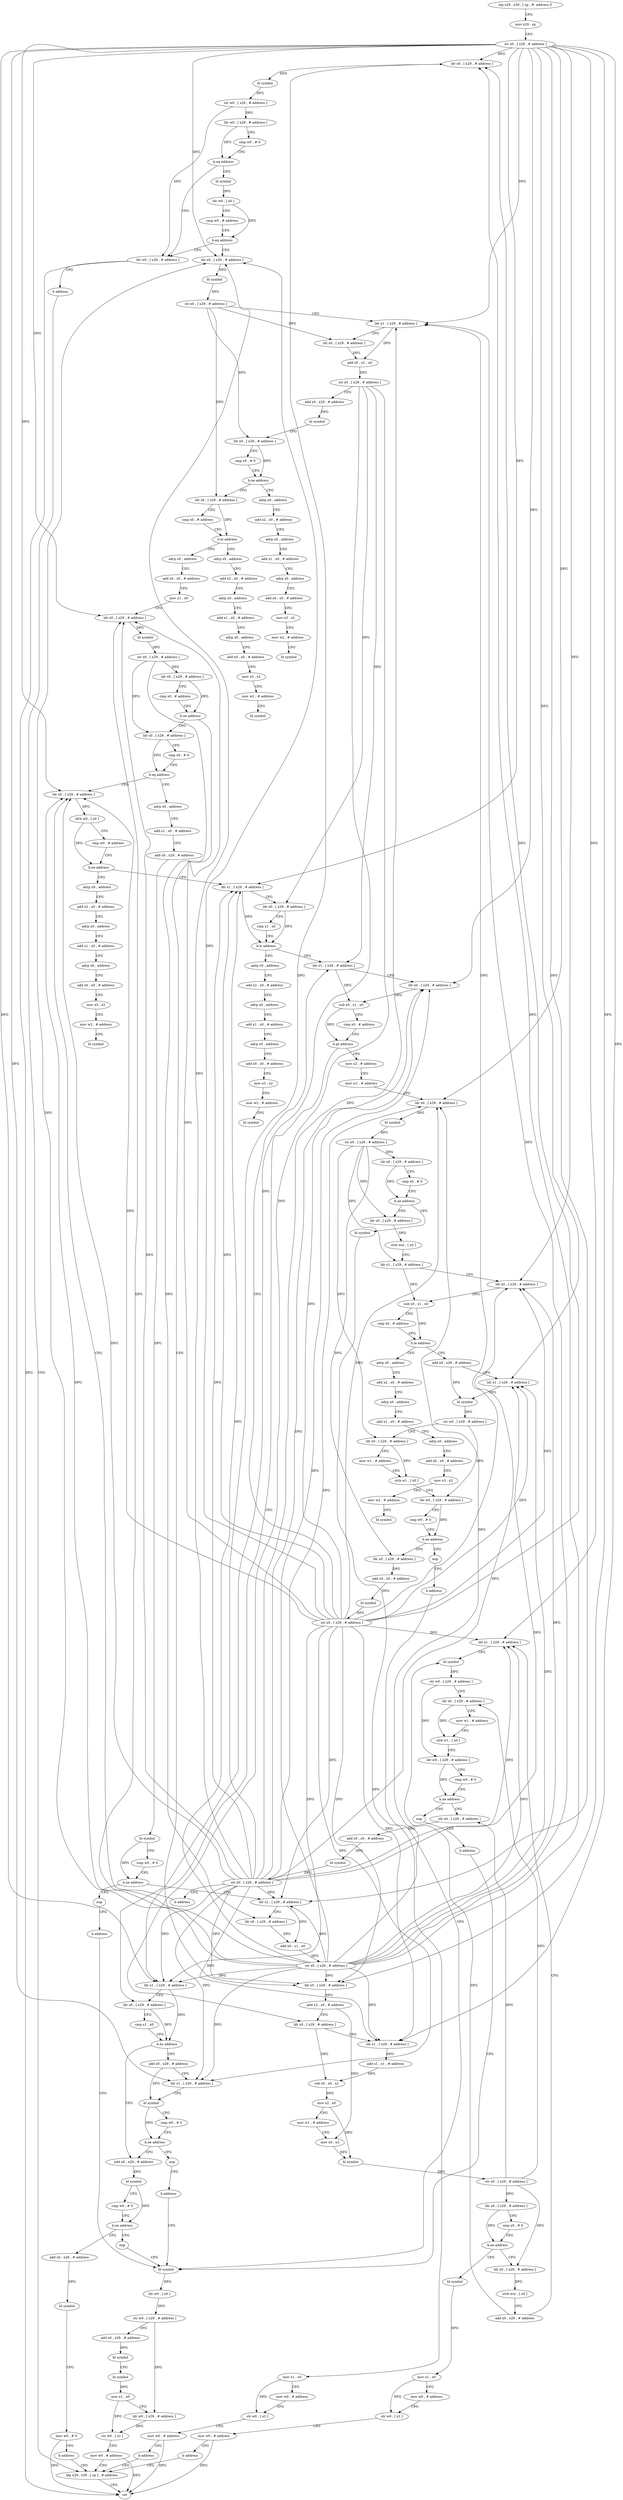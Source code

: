 digraph "func" {
"4521768" [label = "stp x29 , x30 , [ sp , #- address ]!" ]
"4521772" [label = "mov x29 , sp" ]
"4521776" [label = "str x0 , [ x29 , # address ]" ]
"4521780" [label = "ldr x0 , [ x29 , # address ]" ]
"4521784" [label = "bl symbol" ]
"4521788" [label = "str w0 , [ x29 , # address ]" ]
"4521792" [label = "ldr w0 , [ x29 , # address ]" ]
"4521796" [label = "cmp w0 , # 0" ]
"4521800" [label = "b.eq address" ]
"4521820" [label = "ldr w0 , [ x29 , # address ]" ]
"4521804" [label = "bl symbol" ]
"4521824" [label = "b address" ]
"4522640" [label = "ldp x29 , x30 , [ sp ] , # address" ]
"4521808" [label = "ldr w0 , [ x0 ]" ]
"4521812" [label = "cmp w0 , # address" ]
"4521816" [label = "b.eq address" ]
"4521828" [label = "ldr x0 , [ x29 , # address ]" ]
"4522644" [label = "ret" ]
"4521832" [label = "bl symbol" ]
"4521836" [label = "str x0 , [ x29 , # address ]" ]
"4521840" [label = "ldr x1 , [ x29 , # address ]" ]
"4521844" [label = "ldr x0 , [ x29 , # address ]" ]
"4521848" [label = "add x0 , x1 , x0" ]
"4521852" [label = "str x0 , [ x29 , # address ]" ]
"4521856" [label = "add x0 , x29 , # address" ]
"4521860" [label = "bl symbol" ]
"4521864" [label = "ldr x0 , [ x29 , # address ]" ]
"4521868" [label = "cmp x0 , # 0" ]
"4521872" [label = "b.ne address" ]
"4521912" [label = "ldr x0 , [ x29 , # address ]" ]
"4521876" [label = "adrp x0 , address" ]
"4521916" [label = "cmp x0 , # address" ]
"4521920" [label = "b.hi address" ]
"4521960" [label = "adrp x0 , address" ]
"4521924" [label = "adrp x0 , address" ]
"4521880" [label = "add x2 , x0 , # address" ]
"4521884" [label = "adrp x0 , address" ]
"4521888" [label = "add x1 , x0 , # address" ]
"4521892" [label = "adrp x0 , address" ]
"4521896" [label = "add x0 , x0 , # address" ]
"4521900" [label = "mov x3 , x2" ]
"4521904" [label = "mov w2 , # address" ]
"4521908" [label = "bl symbol" ]
"4521964" [label = "add x0 , x0 , # address" ]
"4521968" [label = "mov x1 , x0" ]
"4521972" [label = "ldr x0 , [ x29 , # address ]" ]
"4521976" [label = "bl symbol" ]
"4521980" [label = "str x0 , [ x29 , # address ]" ]
"4521984" [label = "ldr x0 , [ x29 , # address ]" ]
"4521988" [label = "cmp x0 , # address" ]
"4521992" [label = "b.ne address" ]
"4522144" [label = "ldr x0 , [ x29 , # address ]" ]
"4521996" [label = "ldr x0 , [ x29 , # address ]" ]
"4521928" [label = "add x2 , x0 , # address" ]
"4521932" [label = "adrp x0 , address" ]
"4521936" [label = "add x1 , x0 , # address" ]
"4521940" [label = "adrp x0 , address" ]
"4521944" [label = "add x0 , x0 , # address" ]
"4521948" [label = "mov x3 , x2" ]
"4521952" [label = "mov w2 , # address" ]
"4521956" [label = "bl symbol" ]
"4522148" [label = "cmp x0 , # 0" ]
"4522152" [label = "b.eq address" ]
"4522196" [label = "ldr x0 , [ x29 , # address ]" ]
"4522156" [label = "adrp x0 , address" ]
"4522000" [label = "add x3 , x0 , # address" ]
"4522004" [label = "ldr x0 , [ x29 , # address ]" ]
"4522008" [label = "ldr x1 , [ x29 , # address ]" ]
"4522012" [label = "add x1 , x1 , # address" ]
"4522016" [label = "sub x0 , x0 , x1" ]
"4522020" [label = "mov x2 , x0" ]
"4522024" [label = "mov w1 , # address" ]
"4522028" [label = "mov x0 , x3" ]
"4522032" [label = "bl symbol" ]
"4522036" [label = "str x0 , [ x29 , # address ]" ]
"4522040" [label = "ldr x0 , [ x29 , # address ]" ]
"4522044" [label = "cmp x0 , # 0" ]
"4522048" [label = "b.ne address" ]
"4522076" [label = "ldr x0 , [ x29 , # address ]" ]
"4522052" [label = "bl symbol" ]
"4522200" [label = "ldrb w0 , [ x0 ]" ]
"4522204" [label = "cmp w0 , # address" ]
"4522208" [label = "b.ne address" ]
"4522248" [label = "ldr x1 , [ x29 , # address ]" ]
"4522212" [label = "adrp x0 , address" ]
"4522160" [label = "add x1 , x0 , # address" ]
"4522164" [label = "add x0 , x29 , # address" ]
"4522168" [label = "bl symbol" ]
"4522172" [label = "cmp w0 , # 0" ]
"4522176" [label = "b.ne address" ]
"4522572" [label = "nop" ]
"4522180" [label = "ldr x1 , [ x29 , # address ]" ]
"4522080" [label = "strb wzr , [ x0 ]" ]
"4522084" [label = "add x0 , x29 , # address" ]
"4522088" [label = "ldr x1 , [ x29 , # address ]" ]
"4522092" [label = "bl symbol" ]
"4522096" [label = "str w0 , [ x29 , # address ]" ]
"4522100" [label = "ldr x0 , [ x29 , # address ]" ]
"4522104" [label = "mov w1 , # address" ]
"4522108" [label = "strb w1 , [ x0 ]" ]
"4522112" [label = "ldr w0 , [ x29 , # address ]" ]
"4522116" [label = "cmp w0 , # 0" ]
"4522120" [label = "b.ne address" ]
"4522564" [label = "nop" ]
"4522124" [label = "ldr x0 , [ x29 , # address ]" ]
"4522056" [label = "mov x1 , x0" ]
"4522060" [label = "mov w0 , # address" ]
"4522064" [label = "str w0 , [ x1 ]" ]
"4522068" [label = "mov w0 , # address" ]
"4522072" [label = "b address" ]
"4522252" [label = "ldr x0 , [ x29 , # address ]" ]
"4522256" [label = "cmp x1 , x0" ]
"4522260" [label = "b.ls address" ]
"4522476" [label = "ldr x1 , [ x29 , # address ]" ]
"4522264" [label = "adrp x0 , address" ]
"4522216" [label = "add x2 , x0 , # address" ]
"4522220" [label = "adrp x0 , address" ]
"4522224" [label = "add x1 , x0 , # address" ]
"4522228" [label = "adrp x0 , address" ]
"4522232" [label = "add x0 , x0 , # address" ]
"4522236" [label = "mov x3 , x2" ]
"4522240" [label = "mov w2 , # address" ]
"4522244" [label = "bl symbol" ]
"4522576" [label = "b address" ]
"4522600" [label = "bl symbol" ]
"4522184" [label = "ldr x0 , [ x29 , # address ]" ]
"4522188" [label = "add x0 , x1 , x0" ]
"4522192" [label = "str x0 , [ x29 , # address ]" ]
"4522568" [label = "b address" ]
"4522128" [label = "add x0 , x0 , # address" ]
"4522132" [label = "bl symbol" ]
"4522136" [label = "str x0 , [ x29 , # address ]" ]
"4522140" [label = "b address" ]
"4522480" [label = "ldr x0 , [ x29 , # address ]" ]
"4522484" [label = "sub x0 , x1 , x0" ]
"4522488" [label = "cmp x0 , # address" ]
"4522492" [label = "b.gt address" ]
"4522300" [label = "mov x2 , # address" ]
"4522496" [label = "ldr x1 , [ x29 , # address ]" ]
"4522268" [label = "add x2 , x0 , # address" ]
"4522272" [label = "adrp x0 , address" ]
"4522276" [label = "add x1 , x0 , # address" ]
"4522280" [label = "adrp x0 , address" ]
"4522284" [label = "add x0 , x0 , # address" ]
"4522288" [label = "mov x3 , x2" ]
"4522292" [label = "mov w2 , # address" ]
"4522296" [label = "bl symbol" ]
"4522604" [label = "ldr w0 , [ x0 ]" ]
"4522608" [label = "str w0 , [ x29 , # address ]" ]
"4522612" [label = "add x0 , x29 , # address" ]
"4522616" [label = "bl symbol" ]
"4522620" [label = "bl symbol" ]
"4522624" [label = "mov x1 , x0" ]
"4522628" [label = "ldr w0 , [ x29 , # address ]" ]
"4522632" [label = "str w0 , [ x1 ]" ]
"4522636" [label = "mov w0 , # address" ]
"4522304" [label = "mov w1 , # address" ]
"4522308" [label = "ldr x0 , [ x29 , # address ]" ]
"4522312" [label = "bl symbol" ]
"4522316" [label = "str x0 , [ x29 , # address ]" ]
"4522320" [label = "ldr x0 , [ x29 , # address ]" ]
"4522324" [label = "cmp x0 , # 0" ]
"4522328" [label = "b.ne address" ]
"4522356" [label = "ldr x0 , [ x29 , # address ]" ]
"4522332" [label = "bl symbol" ]
"4522500" [label = "ldr x0 , [ x29 , # address ]" ]
"4522504" [label = "cmp x1 , x0" ]
"4522508" [label = "b.hs address" ]
"4522532" [label = "add x0 , x29 , # address" ]
"4522512" [label = "add x0 , x29 , # address" ]
"4522360" [label = "strb wzr , [ x0 ]" ]
"4522364" [label = "ldr x1 , [ x29 , # address ]" ]
"4522368" [label = "ldr x0 , [ x29 , # address ]" ]
"4522372" [label = "sub x0 , x1 , x0" ]
"4522376" [label = "cmp x0 , # address" ]
"4522380" [label = "b.le address" ]
"4522420" [label = "add x0 , x29 , # address" ]
"4522384" [label = "adrp x0 , address" ]
"4522336" [label = "mov x1 , x0" ]
"4522340" [label = "mov w0 , # address" ]
"4522344" [label = "str w0 , [ x1 ]" ]
"4522348" [label = "mov w0 , # address" ]
"4522352" [label = "b address" ]
"4522536" [label = "bl symbol" ]
"4522540" [label = "cmp w0 , # 0" ]
"4522544" [label = "b.ne address" ]
"4522596" [label = "nop" ]
"4522548" [label = "add x0 , x29 , # address" ]
"4522516" [label = "ldr x1 , [ x29 , # address ]" ]
"4522520" [label = "bl symbol" ]
"4522524" [label = "cmp w0 , # 0" ]
"4522528" [label = "b.ne address" ]
"4522588" [label = "nop" ]
"4522424" [label = "ldr x1 , [ x29 , # address ]" ]
"4522428" [label = "bl symbol" ]
"4522432" [label = "str w0 , [ x29 , # address ]" ]
"4522436" [label = "ldr x0 , [ x29 , # address ]" ]
"4522440" [label = "mov w1 , # address" ]
"4522444" [label = "strb w1 , [ x0 ]" ]
"4522448" [label = "ldr w0 , [ x29 , # address ]" ]
"4522452" [label = "cmp w0 , # 0" ]
"4522456" [label = "b.ne address" ]
"4522580" [label = "nop" ]
"4522460" [label = "ldr x0 , [ x29 , # address ]" ]
"4522388" [label = "add x2 , x0 , # address" ]
"4522392" [label = "adrp x0 , address" ]
"4522396" [label = "add x1 , x0 , # address" ]
"4522400" [label = "adrp x0 , address" ]
"4522404" [label = "add x0 , x0 , # address" ]
"4522408" [label = "mov x3 , x2" ]
"4522412" [label = "mov w2 , # address" ]
"4522416" [label = "bl symbol" ]
"4522552" [label = "bl symbol" ]
"4522556" [label = "mov w0 , # 0" ]
"4522560" [label = "b address" ]
"4522592" [label = "b address" ]
"4522584" [label = "b address" ]
"4522464" [label = "add x0 , x0 , # address" ]
"4522468" [label = "bl symbol" ]
"4522472" [label = "str x0 , [ x29 , # address ]" ]
"4521768" -> "4521772" [ label = "CFG" ]
"4521772" -> "4521776" [ label = "CFG" ]
"4521776" -> "4521780" [ label = "DFG" ]
"4521776" -> "4521828" [ label = "DFG" ]
"4521776" -> "4521840" [ label = "DFG" ]
"4521776" -> "4521972" [ label = "DFG" ]
"4521776" -> "4521996" [ label = "DFG" ]
"4521776" -> "4522008" [ label = "DFG" ]
"4521776" -> "4522196" [ label = "DFG" ]
"4521776" -> "4522088" [ label = "DFG" ]
"4521776" -> "4522248" [ label = "DFG" ]
"4521776" -> "4522180" [ label = "DFG" ]
"4521776" -> "4522480" [ label = "DFG" ]
"4521776" -> "4522308" [ label = "DFG" ]
"4521776" -> "4522496" [ label = "DFG" ]
"4521776" -> "4522368" [ label = "DFG" ]
"4521776" -> "4522516" [ label = "DFG" ]
"4521776" -> "4522424" [ label = "DFG" ]
"4521780" -> "4521784" [ label = "DFG" ]
"4521784" -> "4521788" [ label = "DFG" ]
"4521788" -> "4521792" [ label = "DFG" ]
"4521788" -> "4521820" [ label = "DFG" ]
"4521792" -> "4521796" [ label = "CFG" ]
"4521792" -> "4521800" [ label = "DFG" ]
"4521796" -> "4521800" [ label = "CFG" ]
"4521800" -> "4521820" [ label = "CFG" ]
"4521800" -> "4521804" [ label = "CFG" ]
"4521820" -> "4521824" [ label = "CFG" ]
"4521820" -> "4522644" [ label = "DFG" ]
"4521804" -> "4521808" [ label = "DFG" ]
"4521824" -> "4522640" [ label = "CFG" ]
"4522640" -> "4522644" [ label = "CFG" ]
"4521808" -> "4521812" [ label = "CFG" ]
"4521808" -> "4521816" [ label = "DFG" ]
"4521812" -> "4521816" [ label = "CFG" ]
"4521816" -> "4521828" [ label = "CFG" ]
"4521816" -> "4521820" [ label = "CFG" ]
"4521828" -> "4521832" [ label = "DFG" ]
"4521832" -> "4521836" [ label = "DFG" ]
"4521836" -> "4521840" [ label = "CFG" ]
"4521836" -> "4521844" [ label = "DFG" ]
"4521836" -> "4521864" [ label = "DFG" ]
"4521836" -> "4521912" [ label = "DFG" ]
"4521840" -> "4521844" [ label = "CFG" ]
"4521840" -> "4521848" [ label = "DFG" ]
"4521844" -> "4521848" [ label = "DFG" ]
"4521848" -> "4521852" [ label = "DFG" ]
"4521852" -> "4521856" [ label = "CFG" ]
"4521852" -> "4522004" [ label = "DFG" ]
"4521852" -> "4522252" [ label = "DFG" ]
"4521852" -> "4522476" [ label = "DFG" ]
"4521852" -> "4522500" [ label = "DFG" ]
"4521856" -> "4521860" [ label = "DFG" ]
"4521860" -> "4521864" [ label = "CFG" ]
"4521864" -> "4521868" [ label = "CFG" ]
"4521864" -> "4521872" [ label = "DFG" ]
"4521868" -> "4521872" [ label = "CFG" ]
"4521872" -> "4521912" [ label = "CFG" ]
"4521872" -> "4521876" [ label = "CFG" ]
"4521912" -> "4521916" [ label = "CFG" ]
"4521912" -> "4521920" [ label = "DFG" ]
"4521876" -> "4521880" [ label = "CFG" ]
"4521916" -> "4521920" [ label = "CFG" ]
"4521920" -> "4521960" [ label = "CFG" ]
"4521920" -> "4521924" [ label = "CFG" ]
"4521960" -> "4521964" [ label = "CFG" ]
"4521924" -> "4521928" [ label = "CFG" ]
"4521880" -> "4521884" [ label = "CFG" ]
"4521884" -> "4521888" [ label = "CFG" ]
"4521888" -> "4521892" [ label = "CFG" ]
"4521892" -> "4521896" [ label = "CFG" ]
"4521896" -> "4521900" [ label = "CFG" ]
"4521900" -> "4521904" [ label = "CFG" ]
"4521904" -> "4521908" [ label = "CFG" ]
"4521964" -> "4521968" [ label = "CFG" ]
"4521968" -> "4521972" [ label = "CFG" ]
"4521972" -> "4521976" [ label = "DFG" ]
"4521976" -> "4521980" [ label = "DFG" ]
"4521980" -> "4521984" [ label = "DFG" ]
"4521980" -> "4522144" [ label = "DFG" ]
"4521980" -> "4522184" [ label = "DFG" ]
"4521984" -> "4521988" [ label = "CFG" ]
"4521984" -> "4521992" [ label = "DFG" ]
"4521988" -> "4521992" [ label = "CFG" ]
"4521992" -> "4522144" [ label = "CFG" ]
"4521992" -> "4521996" [ label = "CFG" ]
"4522144" -> "4522148" [ label = "CFG" ]
"4522144" -> "4522152" [ label = "DFG" ]
"4521996" -> "4522000" [ label = "DFG" ]
"4521928" -> "4521932" [ label = "CFG" ]
"4521932" -> "4521936" [ label = "CFG" ]
"4521936" -> "4521940" [ label = "CFG" ]
"4521940" -> "4521944" [ label = "CFG" ]
"4521944" -> "4521948" [ label = "CFG" ]
"4521948" -> "4521952" [ label = "CFG" ]
"4521952" -> "4521956" [ label = "CFG" ]
"4522148" -> "4522152" [ label = "CFG" ]
"4522152" -> "4522196" [ label = "CFG" ]
"4522152" -> "4522156" [ label = "CFG" ]
"4522196" -> "4522200" [ label = "DFG" ]
"4522156" -> "4522160" [ label = "CFG" ]
"4522000" -> "4522004" [ label = "CFG" ]
"4522000" -> "4522028" [ label = "DFG" ]
"4522004" -> "4522008" [ label = "CFG" ]
"4522004" -> "4522016" [ label = "DFG" ]
"4522008" -> "4522012" [ label = "DFG" ]
"4522012" -> "4522016" [ label = "DFG" ]
"4522016" -> "4522020" [ label = "DFG" ]
"4522020" -> "4522024" [ label = "CFG" ]
"4522020" -> "4522032" [ label = "DFG" ]
"4522024" -> "4522028" [ label = "CFG" ]
"4522028" -> "4522032" [ label = "DFG" ]
"4522032" -> "4522036" [ label = "DFG" ]
"4522036" -> "4522040" [ label = "DFG" ]
"4522036" -> "4522076" [ label = "DFG" ]
"4522036" -> "4522100" [ label = "DFG" ]
"4522036" -> "4522124" [ label = "DFG" ]
"4522040" -> "4522044" [ label = "CFG" ]
"4522040" -> "4522048" [ label = "DFG" ]
"4522044" -> "4522048" [ label = "CFG" ]
"4522048" -> "4522076" [ label = "CFG" ]
"4522048" -> "4522052" [ label = "CFG" ]
"4522076" -> "4522080" [ label = "DFG" ]
"4522052" -> "4522056" [ label = "DFG" ]
"4522200" -> "4522204" [ label = "CFG" ]
"4522200" -> "4522208" [ label = "DFG" ]
"4522204" -> "4522208" [ label = "CFG" ]
"4522208" -> "4522248" [ label = "CFG" ]
"4522208" -> "4522212" [ label = "CFG" ]
"4522248" -> "4522252" [ label = "CFG" ]
"4522248" -> "4522260" [ label = "DFG" ]
"4522212" -> "4522216" [ label = "CFG" ]
"4522160" -> "4522164" [ label = "CFG" ]
"4522164" -> "4522168" [ label = "DFG" ]
"4522168" -> "4522172" [ label = "CFG" ]
"4522168" -> "4522176" [ label = "DFG" ]
"4522172" -> "4522176" [ label = "CFG" ]
"4522176" -> "4522572" [ label = "CFG" ]
"4522176" -> "4522180" [ label = "CFG" ]
"4522572" -> "4522576" [ label = "CFG" ]
"4522180" -> "4522184" [ label = "CFG" ]
"4522180" -> "4522188" [ label = "DFG" ]
"4522080" -> "4522084" [ label = "CFG" ]
"4522084" -> "4522088" [ label = "CFG" ]
"4522084" -> "4522092" [ label = "DFG" ]
"4522088" -> "4522092" [ label = "CFG" ]
"4522092" -> "4522096" [ label = "DFG" ]
"4522096" -> "4522100" [ label = "CFG" ]
"4522096" -> "4522112" [ label = "DFG" ]
"4522100" -> "4522104" [ label = "CFG" ]
"4522100" -> "4522108" [ label = "DFG" ]
"4522104" -> "4522108" [ label = "CFG" ]
"4522108" -> "4522112" [ label = "CFG" ]
"4522112" -> "4522116" [ label = "CFG" ]
"4522112" -> "4522120" [ label = "DFG" ]
"4522116" -> "4522120" [ label = "CFG" ]
"4522120" -> "4522564" [ label = "CFG" ]
"4522120" -> "4522124" [ label = "CFG" ]
"4522564" -> "4522568" [ label = "CFG" ]
"4522124" -> "4522128" [ label = "DFG" ]
"4522056" -> "4522060" [ label = "CFG" ]
"4522056" -> "4522064" [ label = "DFG" ]
"4522060" -> "4522064" [ label = "CFG" ]
"4522064" -> "4522068" [ label = "CFG" ]
"4522068" -> "4522072" [ label = "CFG" ]
"4522068" -> "4522644" [ label = "DFG" ]
"4522072" -> "4522640" [ label = "CFG" ]
"4522252" -> "4522256" [ label = "CFG" ]
"4522252" -> "4522260" [ label = "DFG" ]
"4522256" -> "4522260" [ label = "CFG" ]
"4522260" -> "4522476" [ label = "CFG" ]
"4522260" -> "4522264" [ label = "CFG" ]
"4522476" -> "4522480" [ label = "CFG" ]
"4522476" -> "4522484" [ label = "DFG" ]
"4522264" -> "4522268" [ label = "CFG" ]
"4522216" -> "4522220" [ label = "CFG" ]
"4522220" -> "4522224" [ label = "CFG" ]
"4522224" -> "4522228" [ label = "CFG" ]
"4522228" -> "4522232" [ label = "CFG" ]
"4522232" -> "4522236" [ label = "CFG" ]
"4522236" -> "4522240" [ label = "CFG" ]
"4522240" -> "4522244" [ label = "CFG" ]
"4522576" -> "4522600" [ label = "CFG" ]
"4522600" -> "4522604" [ label = "DFG" ]
"4522184" -> "4522188" [ label = "DFG" ]
"4522188" -> "4522192" [ label = "DFG" ]
"4522192" -> "4522196" [ label = "DFG" ]
"4522192" -> "4521780" [ label = "DFG" ]
"4522192" -> "4521828" [ label = "DFG" ]
"4522192" -> "4521840" [ label = "DFG" ]
"4522192" -> "4521972" [ label = "DFG" ]
"4522192" -> "4521996" [ label = "DFG" ]
"4522192" -> "4522008" [ label = "DFG" ]
"4522192" -> "4522088" [ label = "DFG" ]
"4522192" -> "4522248" [ label = "DFG" ]
"4522192" -> "4522180" [ label = "DFG" ]
"4522192" -> "4522480" [ label = "DFG" ]
"4522192" -> "4522308" [ label = "DFG" ]
"4522192" -> "4522496" [ label = "DFG" ]
"4522192" -> "4522368" [ label = "DFG" ]
"4522192" -> "4522516" [ label = "DFG" ]
"4522192" -> "4522424" [ label = "DFG" ]
"4522568" -> "4522600" [ label = "CFG" ]
"4522128" -> "4522132" [ label = "DFG" ]
"4522132" -> "4522136" [ label = "DFG" ]
"4522136" -> "4522140" [ label = "CFG" ]
"4522136" -> "4521780" [ label = "DFG" ]
"4522136" -> "4521828" [ label = "DFG" ]
"4522136" -> "4521840" [ label = "DFG" ]
"4522136" -> "4521972" [ label = "DFG" ]
"4522136" -> "4521996" [ label = "DFG" ]
"4522136" -> "4522008" [ label = "DFG" ]
"4522136" -> "4522196" [ label = "DFG" ]
"4522136" -> "4522088" [ label = "DFG" ]
"4522136" -> "4522248" [ label = "DFG" ]
"4522136" -> "4522180" [ label = "DFG" ]
"4522136" -> "4522480" [ label = "DFG" ]
"4522136" -> "4522308" [ label = "DFG" ]
"4522136" -> "4522496" [ label = "DFG" ]
"4522136" -> "4522368" [ label = "DFG" ]
"4522136" -> "4522516" [ label = "DFG" ]
"4522136" -> "4522424" [ label = "DFG" ]
"4522140" -> "4522196" [ label = "CFG" ]
"4522480" -> "4522484" [ label = "DFG" ]
"4522484" -> "4522488" [ label = "CFG" ]
"4522484" -> "4522492" [ label = "DFG" ]
"4522488" -> "4522492" [ label = "CFG" ]
"4522492" -> "4522300" [ label = "CFG" ]
"4522492" -> "4522496" [ label = "CFG" ]
"4522300" -> "4522304" [ label = "CFG" ]
"4522496" -> "4522500" [ label = "CFG" ]
"4522496" -> "4522508" [ label = "DFG" ]
"4522268" -> "4522272" [ label = "CFG" ]
"4522272" -> "4522276" [ label = "CFG" ]
"4522276" -> "4522280" [ label = "CFG" ]
"4522280" -> "4522284" [ label = "CFG" ]
"4522284" -> "4522288" [ label = "CFG" ]
"4522288" -> "4522292" [ label = "CFG" ]
"4522292" -> "4522296" [ label = "CFG" ]
"4522604" -> "4522608" [ label = "DFG" ]
"4522608" -> "4522612" [ label = "CFG" ]
"4522608" -> "4522628" [ label = "DFG" ]
"4522612" -> "4522616" [ label = "DFG" ]
"4522616" -> "4522620" [ label = "CFG" ]
"4522620" -> "4522624" [ label = "DFG" ]
"4522624" -> "4522628" [ label = "CFG" ]
"4522624" -> "4522632" [ label = "DFG" ]
"4522628" -> "4522632" [ label = "DFG" ]
"4522632" -> "4522636" [ label = "CFG" ]
"4522636" -> "4522640" [ label = "CFG" ]
"4522636" -> "4522644" [ label = "DFG" ]
"4522304" -> "4522308" [ label = "CFG" ]
"4522308" -> "4522312" [ label = "DFG" ]
"4522312" -> "4522316" [ label = "DFG" ]
"4522316" -> "4522320" [ label = "DFG" ]
"4522316" -> "4522356" [ label = "DFG" ]
"4522316" -> "4522364" [ label = "DFG" ]
"4522316" -> "4522436" [ label = "DFG" ]
"4522316" -> "4522460" [ label = "DFG" ]
"4522320" -> "4522324" [ label = "CFG" ]
"4522320" -> "4522328" [ label = "DFG" ]
"4522324" -> "4522328" [ label = "CFG" ]
"4522328" -> "4522356" [ label = "CFG" ]
"4522328" -> "4522332" [ label = "CFG" ]
"4522356" -> "4522360" [ label = "DFG" ]
"4522332" -> "4522336" [ label = "DFG" ]
"4522500" -> "4522504" [ label = "CFG" ]
"4522500" -> "4522508" [ label = "DFG" ]
"4522504" -> "4522508" [ label = "CFG" ]
"4522508" -> "4522532" [ label = "CFG" ]
"4522508" -> "4522512" [ label = "CFG" ]
"4522532" -> "4522536" [ label = "DFG" ]
"4522512" -> "4522516" [ label = "CFG" ]
"4522512" -> "4522520" [ label = "DFG" ]
"4522360" -> "4522364" [ label = "CFG" ]
"4522364" -> "4522368" [ label = "CFG" ]
"4522364" -> "4522372" [ label = "DFG" ]
"4522368" -> "4522372" [ label = "DFG" ]
"4522372" -> "4522376" [ label = "CFG" ]
"4522372" -> "4522380" [ label = "DFG" ]
"4522376" -> "4522380" [ label = "CFG" ]
"4522380" -> "4522420" [ label = "CFG" ]
"4522380" -> "4522384" [ label = "CFG" ]
"4522420" -> "4522424" [ label = "CFG" ]
"4522420" -> "4522428" [ label = "DFG" ]
"4522384" -> "4522388" [ label = "CFG" ]
"4522336" -> "4522340" [ label = "CFG" ]
"4522336" -> "4522344" [ label = "DFG" ]
"4522340" -> "4522344" [ label = "CFG" ]
"4522344" -> "4522348" [ label = "CFG" ]
"4522348" -> "4522352" [ label = "CFG" ]
"4522348" -> "4522644" [ label = "DFG" ]
"4522352" -> "4522640" [ label = "CFG" ]
"4522536" -> "4522540" [ label = "CFG" ]
"4522536" -> "4522544" [ label = "DFG" ]
"4522540" -> "4522544" [ label = "CFG" ]
"4522544" -> "4522596" [ label = "CFG" ]
"4522544" -> "4522548" [ label = "CFG" ]
"4522596" -> "4522600" [ label = "CFG" ]
"4522548" -> "4522552" [ label = "DFG" ]
"4522516" -> "4522520" [ label = "CFG" ]
"4522520" -> "4522524" [ label = "CFG" ]
"4522520" -> "4522528" [ label = "DFG" ]
"4522524" -> "4522528" [ label = "CFG" ]
"4522528" -> "4522588" [ label = "CFG" ]
"4522528" -> "4522532" [ label = "CFG" ]
"4522588" -> "4522592" [ label = "CFG" ]
"4522424" -> "4522428" [ label = "CFG" ]
"4522428" -> "4522432" [ label = "DFG" ]
"4522432" -> "4522436" [ label = "CFG" ]
"4522432" -> "4522448" [ label = "DFG" ]
"4522436" -> "4522440" [ label = "CFG" ]
"4522436" -> "4522444" [ label = "DFG" ]
"4522440" -> "4522444" [ label = "CFG" ]
"4522444" -> "4522448" [ label = "CFG" ]
"4522448" -> "4522452" [ label = "CFG" ]
"4522448" -> "4522456" [ label = "DFG" ]
"4522452" -> "4522456" [ label = "CFG" ]
"4522456" -> "4522580" [ label = "CFG" ]
"4522456" -> "4522460" [ label = "CFG" ]
"4522580" -> "4522584" [ label = "CFG" ]
"4522460" -> "4522464" [ label = "DFG" ]
"4522388" -> "4522392" [ label = "CFG" ]
"4522392" -> "4522396" [ label = "CFG" ]
"4522396" -> "4522400" [ label = "CFG" ]
"4522400" -> "4522404" [ label = "CFG" ]
"4522404" -> "4522408" [ label = "CFG" ]
"4522408" -> "4522412" [ label = "CFG" ]
"4522412" -> "4522416" [ label = "CFG" ]
"4522552" -> "4522556" [ label = "CFG" ]
"4522556" -> "4522560" [ label = "CFG" ]
"4522556" -> "4522644" [ label = "DFG" ]
"4522560" -> "4522640" [ label = "CFG" ]
"4522592" -> "4522600" [ label = "CFG" ]
"4522584" -> "4522600" [ label = "CFG" ]
"4522464" -> "4522468" [ label = "DFG" ]
"4522468" -> "4522472" [ label = "DFG" ]
"4522472" -> "4522476" [ label = "CFG" ]
"4522472" -> "4521780" [ label = "DFG" ]
"4522472" -> "4521828" [ label = "DFG" ]
"4522472" -> "4521840" [ label = "DFG" ]
"4522472" -> "4521972" [ label = "DFG" ]
"4522472" -> "4521996" [ label = "DFG" ]
"4522472" -> "4522008" [ label = "DFG" ]
"4522472" -> "4522196" [ label = "DFG" ]
"4522472" -> "4522088" [ label = "DFG" ]
"4522472" -> "4522248" [ label = "DFG" ]
"4522472" -> "4522180" [ label = "DFG" ]
"4522472" -> "4522480" [ label = "DFG" ]
"4522472" -> "4522308" [ label = "DFG" ]
"4522472" -> "4522496" [ label = "DFG" ]
"4522472" -> "4522368" [ label = "DFG" ]
"4522472" -> "4522516" [ label = "DFG" ]
"4522472" -> "4522424" [ label = "DFG" ]
}
